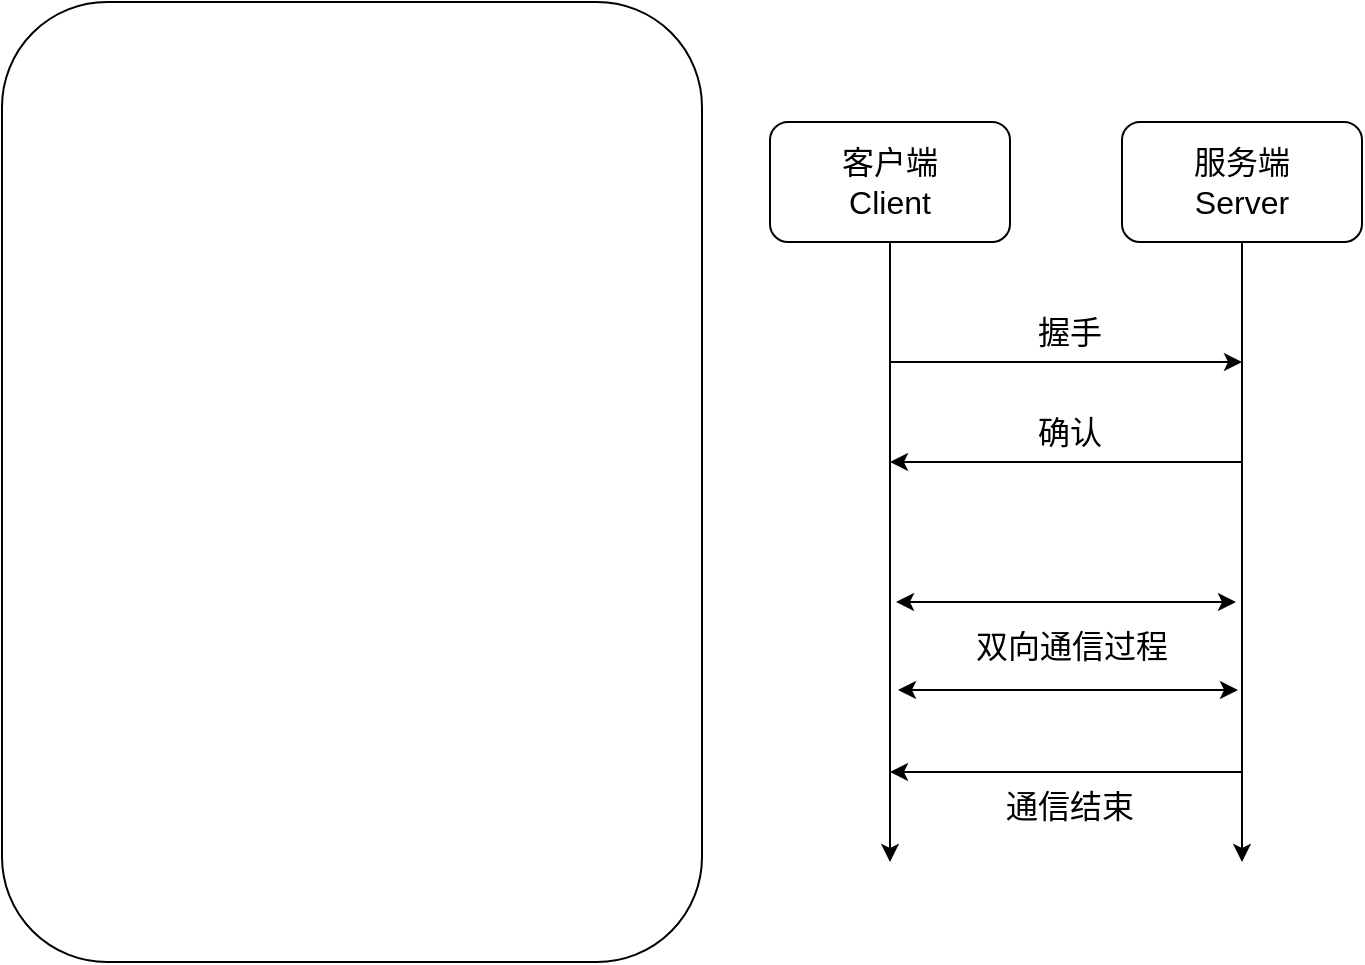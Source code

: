 <mxfile version="27.0.4">
  <diagram name="第 1 页" id="8cyfDoxYV-YuMFjR1765">
    <mxGraphModel dx="1628" dy="672" grid="1" gridSize="10" guides="1" tooltips="1" connect="1" arrows="1" fold="1" page="1" pageScale="1" pageWidth="827" pageHeight="1169" math="0" shadow="0">
      <root>
        <mxCell id="0" />
        <mxCell id="1" parent="0" />
        <mxCell id="RkOe_8PtJtfO_KYYY1FP-1" value="" style="rounded=1;whiteSpace=wrap;html=1;" vertex="1" parent="1">
          <mxGeometry x="-30" y="200" width="350" height="480" as="geometry" />
        </mxCell>
        <mxCell id="RkOe_8PtJtfO_KYYY1FP-4" value="&lt;font style=&quot;font-size: 16px;&quot;&gt;客户端&lt;/font&gt;&lt;div&gt;&lt;font style=&quot;font-size: 16px;&quot;&gt;Client&lt;/font&gt;&lt;/div&gt;" style="rounded=1;whiteSpace=wrap;html=1;" vertex="1" parent="1">
          <mxGeometry x="354" y="260" width="120" height="60" as="geometry" />
        </mxCell>
        <mxCell id="RkOe_8PtJtfO_KYYY1FP-5" value="&lt;font style=&quot;font-size: 16px;&quot;&gt;服务端&lt;/font&gt;&lt;div&gt;&lt;font style=&quot;font-size: 16px;&quot;&gt;Server&lt;/font&gt;&lt;/div&gt;" style="rounded=1;whiteSpace=wrap;html=1;" vertex="1" parent="1">
          <mxGeometry x="530" y="260" width="120" height="60" as="geometry" />
        </mxCell>
        <mxCell id="RkOe_8PtJtfO_KYYY1FP-8" value="" style="endArrow=classic;html=1;rounded=0;exitX=0.5;exitY=1;exitDx=0;exitDy=0;" edge="1" parent="1" source="RkOe_8PtJtfO_KYYY1FP-4">
          <mxGeometry width="50" height="50" relative="1" as="geometry">
            <mxPoint x="479" y="350" as="sourcePoint" />
            <mxPoint x="414" y="630" as="targetPoint" />
          </mxGeometry>
        </mxCell>
        <mxCell id="RkOe_8PtJtfO_KYYY1FP-9" value="" style="endArrow=classic;html=1;rounded=0;exitX=0.5;exitY=1;exitDx=0;exitDy=0;" edge="1" parent="1">
          <mxGeometry width="50" height="50" relative="1" as="geometry">
            <mxPoint x="590" y="320" as="sourcePoint" />
            <mxPoint x="590" y="630" as="targetPoint" />
          </mxGeometry>
        </mxCell>
        <mxCell id="RkOe_8PtJtfO_KYYY1FP-10" value="" style="endArrow=classic;html=1;rounded=0;" edge="1" parent="1">
          <mxGeometry width="50" height="50" relative="1" as="geometry">
            <mxPoint x="414" y="380" as="sourcePoint" />
            <mxPoint x="590" y="380" as="targetPoint" />
          </mxGeometry>
        </mxCell>
        <mxCell id="RkOe_8PtJtfO_KYYY1FP-11" value="" style="endArrow=classic;html=1;rounded=0;" edge="1" parent="1">
          <mxGeometry width="50" height="50" relative="1" as="geometry">
            <mxPoint x="590" y="430" as="sourcePoint" />
            <mxPoint x="414" y="430" as="targetPoint" />
          </mxGeometry>
        </mxCell>
        <mxCell id="RkOe_8PtJtfO_KYYY1FP-12" value="" style="endArrow=classic;startArrow=classic;html=1;rounded=0;" edge="1" parent="1">
          <mxGeometry width="50" height="50" relative="1" as="geometry">
            <mxPoint x="417" y="500" as="sourcePoint" />
            <mxPoint x="587" y="500" as="targetPoint" />
          </mxGeometry>
        </mxCell>
        <mxCell id="RkOe_8PtJtfO_KYYY1FP-13" value="" style="endArrow=classic;startArrow=classic;html=1;rounded=0;" edge="1" parent="1">
          <mxGeometry width="50" height="50" relative="1" as="geometry">
            <mxPoint x="418" y="544" as="sourcePoint" />
            <mxPoint x="588" y="544" as="targetPoint" />
          </mxGeometry>
        </mxCell>
        <mxCell id="RkOe_8PtJtfO_KYYY1FP-15" value="" style="endArrow=classic;html=1;rounded=0;" edge="1" parent="1">
          <mxGeometry width="50" height="50" relative="1" as="geometry">
            <mxPoint x="590" y="585" as="sourcePoint" />
            <mxPoint x="414" y="585" as="targetPoint" />
          </mxGeometry>
        </mxCell>
        <mxCell id="RkOe_8PtJtfO_KYYY1FP-16" value="&lt;font style=&quot;font-size: 16px;&quot;&gt;握手&lt;/font&gt;" style="text;html=1;align=center;verticalAlign=middle;whiteSpace=wrap;rounded=0;" vertex="1" parent="1">
          <mxGeometry x="474" y="350" width="60" height="30" as="geometry" />
        </mxCell>
        <mxCell id="RkOe_8PtJtfO_KYYY1FP-18" value="&lt;font style=&quot;font-size: 16px;&quot;&gt;确认&lt;/font&gt;" style="text;html=1;align=center;verticalAlign=middle;whiteSpace=wrap;rounded=0;" vertex="1" parent="1">
          <mxGeometry x="474" y="400" width="60" height="30" as="geometry" />
        </mxCell>
        <mxCell id="RkOe_8PtJtfO_KYYY1FP-19" value="&lt;font style=&quot;font-size: 16px;&quot;&gt;双向通信过程&lt;/font&gt;" style="text;html=1;align=center;verticalAlign=middle;whiteSpace=wrap;rounded=0;" vertex="1" parent="1">
          <mxGeometry x="450" y="507" width="110" height="30" as="geometry" />
        </mxCell>
        <mxCell id="RkOe_8PtJtfO_KYYY1FP-20" value="&lt;font style=&quot;font-size: 16px;&quot;&gt;通信结束&lt;/font&gt;" style="text;html=1;align=center;verticalAlign=middle;whiteSpace=wrap;rounded=0;" vertex="1" parent="1">
          <mxGeometry x="454" y="587" width="100" height="30" as="geometry" />
        </mxCell>
      </root>
    </mxGraphModel>
  </diagram>
</mxfile>
